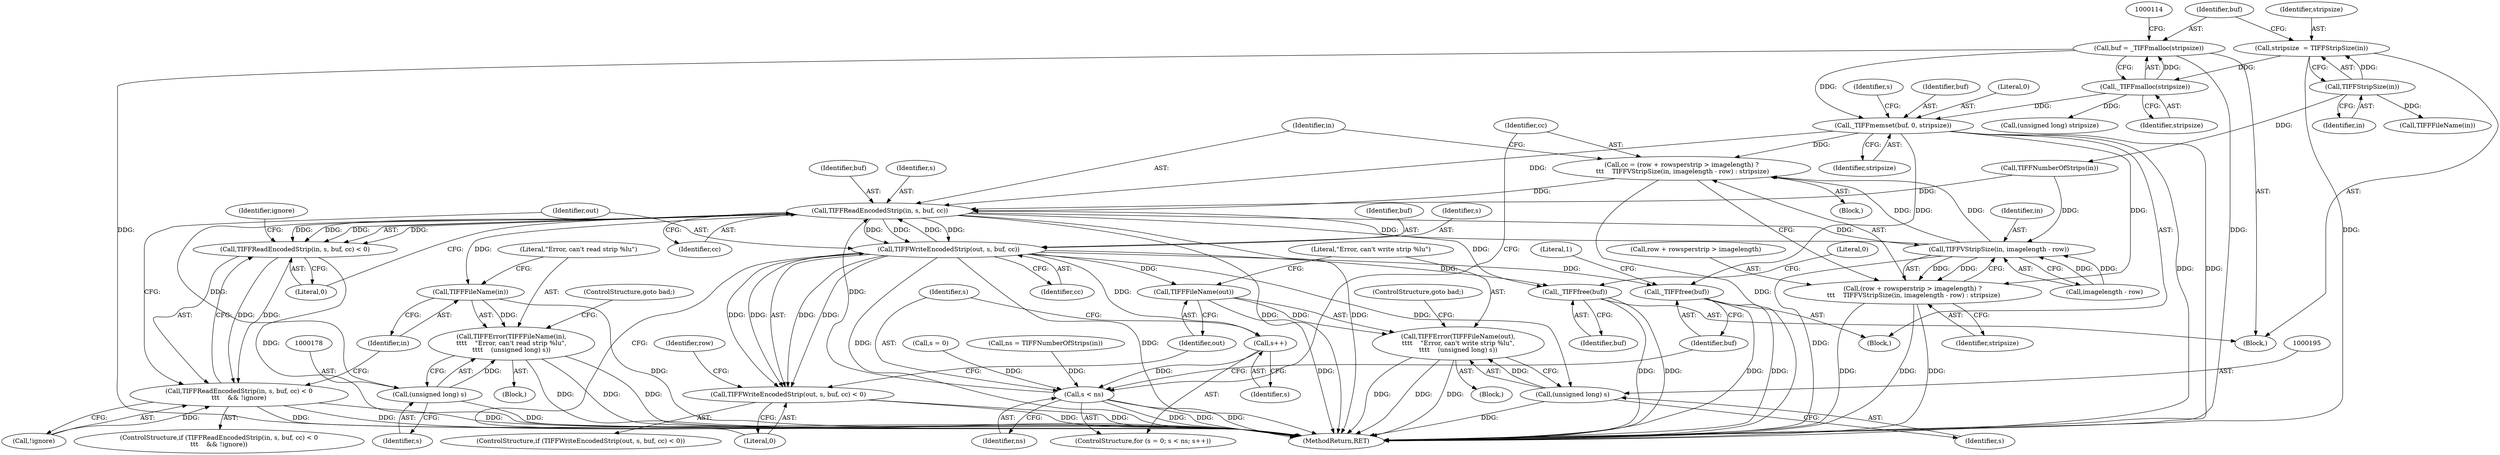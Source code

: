 digraph "1_libtiff_5397a417e61258c69209904e652a1f409ec3b9df@API" {
"1000109" [label="(Call,buf = _TIFFmalloc(stripsize))"];
"1000111" [label="(Call,_TIFFmalloc(stripsize))"];
"1000104" [label="(Call,stripsize  = TIFFStripSize(in))"];
"1000106" [label="(Call,TIFFStripSize(in))"];
"1000132" [label="(Call,_TIFFmemset(buf, 0, stripsize))"];
"1000147" [label="(Call,cc = (row + rowsperstrip > imagelength) ?\n \t\t\t    TIFFVStripSize(in, imagelength - row) : stripsize)"];
"1000164" [label="(Call,TIFFReadEncodedStrip(in, s, buf, cc))"];
"1000155" [label="(Call,TIFFVStripSize(in, imagelength - row))"];
"1000149" [label="(Call,(row + rowsperstrip > imagelength) ?\n \t\t\t    TIFFVStripSize(in, imagelength - row) : stripsize)"];
"1000163" [label="(Call,TIFFReadEncodedStrip(in, s, buf, cc) < 0)"];
"1000162" [label="(Call,TIFFReadEncodedStrip(in, s, buf, cc) < 0\n\t\t\t    && !ignore)"];
"1000174" [label="(Call,TIFFFileName(in))"];
"1000173" [label="(Call,TIFFError(TIFFFileName(in),\n\t\t\t\t    \"Error, can't read strip %lu\",\n\t\t\t\t    (unsigned long) s))"];
"1000177" [label="(Call,(unsigned long) s)"];
"1000183" [label="(Call,TIFFWriteEncodedStrip(out, s, buf, cc))"];
"1000143" [label="(Call,s++)"];
"1000140" [label="(Call,s < ns)"];
"1000182" [label="(Call,TIFFWriteEncodedStrip(out, s, buf, cc) < 0)"];
"1000191" [label="(Call,TIFFFileName(out))"];
"1000190" [label="(Call,TIFFError(TIFFFileName(out),\n\t\t\t\t    \"Error, can't write strip %lu\",\n\t\t\t\t    (unsigned long) s))"];
"1000194" [label="(Call,(unsigned long) s)"];
"1000201" [label="(Call,_TIFFfree(buf))"];
"1000217" [label="(Call,_TIFFfree(buf))"];
"1000182" [label="(Call,TIFFWriteEncodedStrip(out, s, buf, cc) < 0)"];
"1000166" [label="(Identifier,s)"];
"1000197" [label="(ControlStructure,goto bad;)"];
"1000188" [label="(Literal,0)"];
"1000126" [label="(Call,TIFFNumberOfStrips(in))"];
"1000175" [label="(Identifier,in)"];
"1000196" [label="(Identifier,s)"];
"1000220" [label="(Literal,0)"];
"1000221" [label="(MethodReturn,RET)"];
"1000186" [label="(Identifier,buf)"];
"1000191" [label="(Call,TIFFFileName(out))"];
"1000177" [label="(Call,(unsigned long) s)"];
"1000143" [label="(Call,s++)"];
"1000194" [label="(Call,(unsigned long) s)"];
"1000167" [label="(Identifier,buf)"];
"1000137" [label="(Call,s = 0)"];
"1000180" [label="(ControlStructure,goto bad;)"];
"1000155" [label="(Call,TIFFVStripSize(in, imagelength - row))"];
"1000157" [label="(Call,imagelength - row)"];
"1000104" [label="(Call,stripsize  = TIFFStripSize(in))"];
"1000111" [label="(Call,_TIFFmalloc(stripsize))"];
"1000109" [label="(Call,buf = _TIFFmalloc(stripsize))"];
"1000171" [label="(Identifier,ignore)"];
"1000140" [label="(Call,s < ns)"];
"1000141" [label="(Identifier,s)"];
"1000165" [label="(Identifier,in)"];
"1000110" [label="(Identifier,buf)"];
"1000189" [label="(Block,)"];
"1000204" [label="(Literal,1)"];
"1000184" [label="(Identifier,out)"];
"1000161" [label="(ControlStructure,if (TIFFReadEncodedStrip(in, s, buf, cc) < 0\n\t\t\t    && !ignore))"];
"1000156" [label="(Identifier,in)"];
"1000164" [label="(Call,TIFFReadEncodedStrip(in, s, buf, cc))"];
"1000142" [label="(Identifier,ns)"];
"1000190" [label="(Call,TIFFError(TIFFFileName(out),\n\t\t\t\t    \"Error, can't write strip %lu\",\n\t\t\t\t    (unsigned long) s))"];
"1000136" [label="(ControlStructure,for (s = 0; s < ns; s++))"];
"1000138" [label="(Identifier,s)"];
"1000135" [label="(Identifier,stripsize)"];
"1000147" [label="(Call,cc = (row + rowsperstrip > imagelength) ?\n \t\t\t    TIFFVStripSize(in, imagelength - row) : stripsize)"];
"1000148" [label="(Identifier,cc)"];
"1000169" [label="(Literal,0)"];
"1000160" [label="(Identifier,stripsize)"];
"1000211" [label="(Call,(unsigned long) stripsize)"];
"1000183" [label="(Call,TIFFWriteEncodedStrip(out, s, buf, cc))"];
"1000124" [label="(Call,ns = TIFFNumberOfStrips(in))"];
"1000217" [label="(Call,_TIFFfree(buf))"];
"1000133" [label="(Identifier,buf)"];
"1000107" [label="(Identifier,in)"];
"1000187" [label="(Identifier,cc)"];
"1000162" [label="(Call,TIFFReadEncodedStrip(in, s, buf, cc) < 0\n\t\t\t    && !ignore)"];
"1000112" [label="(Identifier,stripsize)"];
"1000168" [label="(Identifier,cc)"];
"1000163" [label="(Call,TIFFReadEncodedStrip(in, s, buf, cc) < 0)"];
"1000106" [label="(Call,TIFFStripSize(in))"];
"1000102" [label="(Block,)"];
"1000202" [label="(Identifier,buf)"];
"1000149" [label="(Call,(row + rowsperstrip > imagelength) ?\n \t\t\t    TIFFVStripSize(in, imagelength - row) : stripsize)"];
"1000201" [label="(Call,_TIFFfree(buf))"];
"1000179" [label="(Identifier,s)"];
"1000176" [label="(Literal,\"Error, can't read strip %lu\")"];
"1000134" [label="(Literal,0)"];
"1000192" [label="(Identifier,out)"];
"1000132" [label="(Call,_TIFFmemset(buf, 0, stripsize))"];
"1000174" [label="(Call,TIFFFileName(in))"];
"1000170" [label="(Call,!ignore)"];
"1000145" [label="(Block,)"];
"1000173" [label="(Call,TIFFError(TIFFFileName(in),\n\t\t\t\t    \"Error, can't read strip %lu\",\n\t\t\t\t    (unsigned long) s))"];
"1000218" [label="(Identifier,buf)"];
"1000105" [label="(Identifier,stripsize)"];
"1000150" [label="(Call,row + rowsperstrip > imagelength)"];
"1000172" [label="(Block,)"];
"1000208" [label="(Call,TIFFFileName(in))"];
"1000185" [label="(Identifier,s)"];
"1000199" [label="(Identifier,row)"];
"1000193" [label="(Literal,\"Error, can't write strip %lu\")"];
"1000121" [label="(Block,)"];
"1000181" [label="(ControlStructure,if (TIFFWriteEncodedStrip(out, s, buf, cc) < 0))"];
"1000144" [label="(Identifier,s)"];
"1000109" -> "1000102"  [label="AST: "];
"1000109" -> "1000111"  [label="CFG: "];
"1000110" -> "1000109"  [label="AST: "];
"1000111" -> "1000109"  [label="AST: "];
"1000114" -> "1000109"  [label="CFG: "];
"1000109" -> "1000221"  [label="DDG: "];
"1000109" -> "1000221"  [label="DDG: "];
"1000111" -> "1000109"  [label="DDG: "];
"1000109" -> "1000132"  [label="DDG: "];
"1000111" -> "1000112"  [label="CFG: "];
"1000112" -> "1000111"  [label="AST: "];
"1000104" -> "1000111"  [label="DDG: "];
"1000111" -> "1000132"  [label="DDG: "];
"1000111" -> "1000211"  [label="DDG: "];
"1000104" -> "1000102"  [label="AST: "];
"1000104" -> "1000106"  [label="CFG: "];
"1000105" -> "1000104"  [label="AST: "];
"1000106" -> "1000104"  [label="AST: "];
"1000110" -> "1000104"  [label="CFG: "];
"1000104" -> "1000221"  [label="DDG: "];
"1000106" -> "1000104"  [label="DDG: "];
"1000106" -> "1000107"  [label="CFG: "];
"1000107" -> "1000106"  [label="AST: "];
"1000106" -> "1000126"  [label="DDG: "];
"1000106" -> "1000208"  [label="DDG: "];
"1000132" -> "1000121"  [label="AST: "];
"1000132" -> "1000135"  [label="CFG: "];
"1000133" -> "1000132"  [label="AST: "];
"1000134" -> "1000132"  [label="AST: "];
"1000135" -> "1000132"  [label="AST: "];
"1000138" -> "1000132"  [label="CFG: "];
"1000132" -> "1000221"  [label="DDG: "];
"1000132" -> "1000221"  [label="DDG: "];
"1000132" -> "1000147"  [label="DDG: "];
"1000132" -> "1000149"  [label="DDG: "];
"1000132" -> "1000164"  [label="DDG: "];
"1000132" -> "1000201"  [label="DDG: "];
"1000147" -> "1000145"  [label="AST: "];
"1000147" -> "1000149"  [label="CFG: "];
"1000148" -> "1000147"  [label="AST: "];
"1000149" -> "1000147"  [label="AST: "];
"1000165" -> "1000147"  [label="CFG: "];
"1000147" -> "1000221"  [label="DDG: "];
"1000155" -> "1000147"  [label="DDG: "];
"1000155" -> "1000147"  [label="DDG: "];
"1000147" -> "1000164"  [label="DDG: "];
"1000164" -> "1000163"  [label="AST: "];
"1000164" -> "1000168"  [label="CFG: "];
"1000165" -> "1000164"  [label="AST: "];
"1000166" -> "1000164"  [label="AST: "];
"1000167" -> "1000164"  [label="AST: "];
"1000168" -> "1000164"  [label="AST: "];
"1000169" -> "1000164"  [label="CFG: "];
"1000164" -> "1000221"  [label="DDG: "];
"1000164" -> "1000221"  [label="DDG: "];
"1000164" -> "1000155"  [label="DDG: "];
"1000164" -> "1000163"  [label="DDG: "];
"1000164" -> "1000163"  [label="DDG: "];
"1000164" -> "1000163"  [label="DDG: "];
"1000164" -> "1000163"  [label="DDG: "];
"1000126" -> "1000164"  [label="DDG: "];
"1000155" -> "1000164"  [label="DDG: "];
"1000140" -> "1000164"  [label="DDG: "];
"1000183" -> "1000164"  [label="DDG: "];
"1000164" -> "1000174"  [label="DDG: "];
"1000164" -> "1000177"  [label="DDG: "];
"1000164" -> "1000183"  [label="DDG: "];
"1000164" -> "1000183"  [label="DDG: "];
"1000164" -> "1000183"  [label="DDG: "];
"1000164" -> "1000217"  [label="DDG: "];
"1000155" -> "1000149"  [label="AST: "];
"1000155" -> "1000157"  [label="CFG: "];
"1000156" -> "1000155"  [label="AST: "];
"1000157" -> "1000155"  [label="AST: "];
"1000149" -> "1000155"  [label="CFG: "];
"1000155" -> "1000221"  [label="DDG: "];
"1000155" -> "1000149"  [label="DDG: "];
"1000155" -> "1000149"  [label="DDG: "];
"1000126" -> "1000155"  [label="DDG: "];
"1000157" -> "1000155"  [label="DDG: "];
"1000157" -> "1000155"  [label="DDG: "];
"1000149" -> "1000160"  [label="CFG: "];
"1000150" -> "1000149"  [label="AST: "];
"1000160" -> "1000149"  [label="AST: "];
"1000149" -> "1000221"  [label="DDG: "];
"1000149" -> "1000221"  [label="DDG: "];
"1000149" -> "1000221"  [label="DDG: "];
"1000163" -> "1000162"  [label="AST: "];
"1000163" -> "1000169"  [label="CFG: "];
"1000169" -> "1000163"  [label="AST: "];
"1000171" -> "1000163"  [label="CFG: "];
"1000162" -> "1000163"  [label="CFG: "];
"1000163" -> "1000221"  [label="DDG: "];
"1000163" -> "1000162"  [label="DDG: "];
"1000163" -> "1000162"  [label="DDG: "];
"1000162" -> "1000161"  [label="AST: "];
"1000162" -> "1000170"  [label="CFG: "];
"1000170" -> "1000162"  [label="AST: "];
"1000175" -> "1000162"  [label="CFG: "];
"1000184" -> "1000162"  [label="CFG: "];
"1000162" -> "1000221"  [label="DDG: "];
"1000162" -> "1000221"  [label="DDG: "];
"1000162" -> "1000221"  [label="DDG: "];
"1000170" -> "1000162"  [label="DDG: "];
"1000174" -> "1000173"  [label="AST: "];
"1000174" -> "1000175"  [label="CFG: "];
"1000175" -> "1000174"  [label="AST: "];
"1000176" -> "1000174"  [label="CFG: "];
"1000174" -> "1000221"  [label="DDG: "];
"1000174" -> "1000173"  [label="DDG: "];
"1000173" -> "1000172"  [label="AST: "];
"1000173" -> "1000177"  [label="CFG: "];
"1000176" -> "1000173"  [label="AST: "];
"1000177" -> "1000173"  [label="AST: "];
"1000180" -> "1000173"  [label="CFG: "];
"1000173" -> "1000221"  [label="DDG: "];
"1000173" -> "1000221"  [label="DDG: "];
"1000173" -> "1000221"  [label="DDG: "];
"1000177" -> "1000173"  [label="DDG: "];
"1000177" -> "1000179"  [label="CFG: "];
"1000178" -> "1000177"  [label="AST: "];
"1000179" -> "1000177"  [label="AST: "];
"1000177" -> "1000221"  [label="DDG: "];
"1000183" -> "1000182"  [label="AST: "];
"1000183" -> "1000187"  [label="CFG: "];
"1000184" -> "1000183"  [label="AST: "];
"1000185" -> "1000183"  [label="AST: "];
"1000186" -> "1000183"  [label="AST: "];
"1000187" -> "1000183"  [label="AST: "];
"1000188" -> "1000183"  [label="CFG: "];
"1000183" -> "1000221"  [label="DDG: "];
"1000183" -> "1000221"  [label="DDG: "];
"1000183" -> "1000143"  [label="DDG: "];
"1000183" -> "1000182"  [label="DDG: "];
"1000183" -> "1000182"  [label="DDG: "];
"1000183" -> "1000182"  [label="DDG: "];
"1000183" -> "1000182"  [label="DDG: "];
"1000183" -> "1000191"  [label="DDG: "];
"1000183" -> "1000194"  [label="DDG: "];
"1000183" -> "1000201"  [label="DDG: "];
"1000183" -> "1000217"  [label="DDG: "];
"1000143" -> "1000136"  [label="AST: "];
"1000143" -> "1000144"  [label="CFG: "];
"1000144" -> "1000143"  [label="AST: "];
"1000141" -> "1000143"  [label="CFG: "];
"1000143" -> "1000140"  [label="DDG: "];
"1000140" -> "1000136"  [label="AST: "];
"1000140" -> "1000142"  [label="CFG: "];
"1000141" -> "1000140"  [label="AST: "];
"1000142" -> "1000140"  [label="AST: "];
"1000148" -> "1000140"  [label="CFG: "];
"1000202" -> "1000140"  [label="CFG: "];
"1000140" -> "1000221"  [label="DDG: "];
"1000140" -> "1000221"  [label="DDG: "];
"1000140" -> "1000221"  [label="DDG: "];
"1000137" -> "1000140"  [label="DDG: "];
"1000124" -> "1000140"  [label="DDG: "];
"1000182" -> "1000181"  [label="AST: "];
"1000182" -> "1000188"  [label="CFG: "];
"1000188" -> "1000182"  [label="AST: "];
"1000192" -> "1000182"  [label="CFG: "];
"1000199" -> "1000182"  [label="CFG: "];
"1000182" -> "1000221"  [label="DDG: "];
"1000182" -> "1000221"  [label="DDG: "];
"1000191" -> "1000190"  [label="AST: "];
"1000191" -> "1000192"  [label="CFG: "];
"1000192" -> "1000191"  [label="AST: "];
"1000193" -> "1000191"  [label="CFG: "];
"1000191" -> "1000221"  [label="DDG: "];
"1000191" -> "1000190"  [label="DDG: "];
"1000190" -> "1000189"  [label="AST: "];
"1000190" -> "1000194"  [label="CFG: "];
"1000193" -> "1000190"  [label="AST: "];
"1000194" -> "1000190"  [label="AST: "];
"1000197" -> "1000190"  [label="CFG: "];
"1000190" -> "1000221"  [label="DDG: "];
"1000190" -> "1000221"  [label="DDG: "];
"1000190" -> "1000221"  [label="DDG: "];
"1000194" -> "1000190"  [label="DDG: "];
"1000194" -> "1000196"  [label="CFG: "];
"1000195" -> "1000194"  [label="AST: "];
"1000196" -> "1000194"  [label="AST: "];
"1000194" -> "1000221"  [label="DDG: "];
"1000201" -> "1000121"  [label="AST: "];
"1000201" -> "1000202"  [label="CFG: "];
"1000202" -> "1000201"  [label="AST: "];
"1000204" -> "1000201"  [label="CFG: "];
"1000201" -> "1000221"  [label="DDG: "];
"1000201" -> "1000221"  [label="DDG: "];
"1000217" -> "1000102"  [label="AST: "];
"1000217" -> "1000218"  [label="CFG: "];
"1000218" -> "1000217"  [label="AST: "];
"1000220" -> "1000217"  [label="CFG: "];
"1000217" -> "1000221"  [label="DDG: "];
"1000217" -> "1000221"  [label="DDG: "];
}
